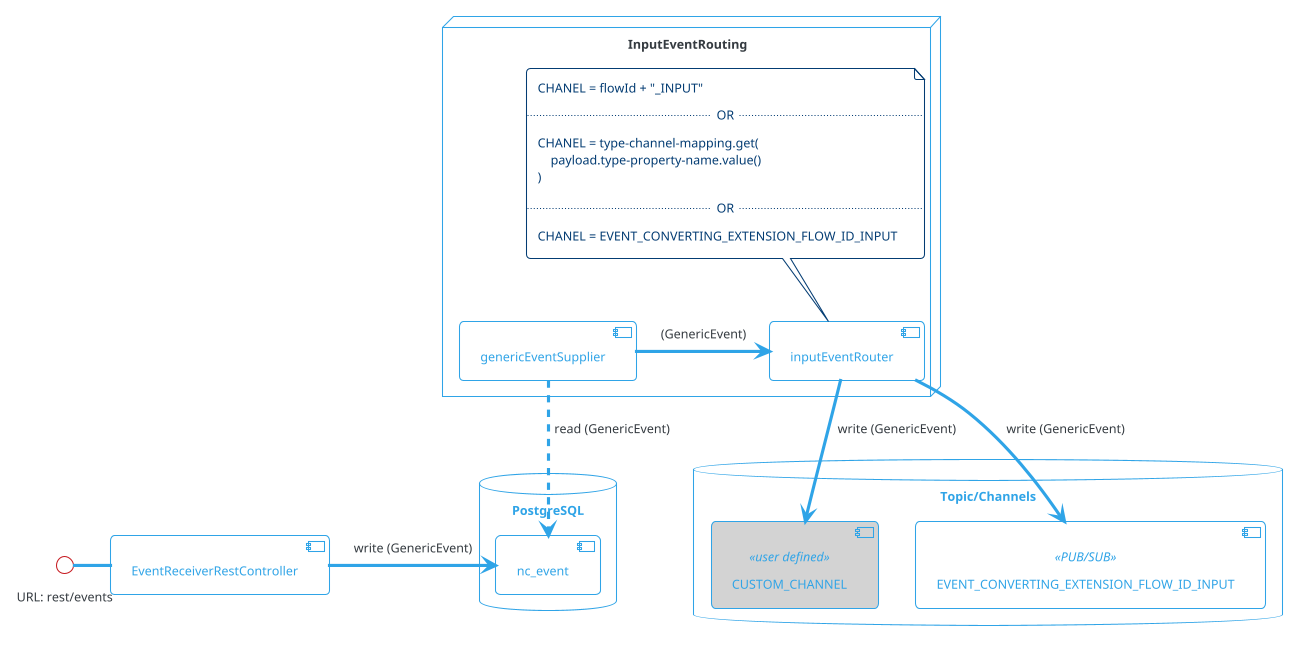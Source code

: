 @startuml

!theme cerulean-outline

skinparam component {
    backgroundColor<<user defined>> LightGray
}

database "PostgreSQL" {
    [nc_event]
}

() "URL: rest/events" - [EventReceiverRestController]
EventReceiverRestController -r-> nc_event : write (GenericEvent)


database "Topic/Channels" {

    [CUSTOM_CHANNEL]<<user defined>>
    [EVENT_CONVERTING_EXTENSION_FLOW_ID_INPUT]<<PUB/SUB>> 
}

node "InputEventRouting" {
  [genericEventSupplier] ..> nc_event : read (GenericEvent)
  [inputEventRouter]

  genericEventSupplier -> inputEventRouter: (GenericEvent)

  note top of inputEventRouter 
    CHANEL = flowId + "_INPUT"    
    ..OR..
    CHANEL = type-channel-mapping.get( 
        payload.type-property-name.value() 
    )
    ..OR..
    CHANEL = EVENT_CONVERTING_EXTENSION_FLOW_ID_INPUT
  end note  

  inputEventRouter --> CUSTOM_CHANNEL : write (GenericEvent)
  inputEventRouter --> EVENT_CONVERTING_EXTENSION_FLOW_ID_INPUT : write (GenericEvent)
}












@enduml